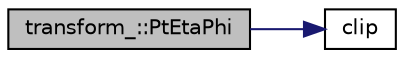 digraph "transform_::PtEtaPhi"
{
 // INTERACTIVE_SVG=YES
 // LATEX_PDF_SIZE
  edge [fontname="Helvetica",fontsize="10",labelfontname="Helvetica",labelfontsize="10"];
  node [fontname="Helvetica",fontsize="10",shape=record];
  rankdir="LR";
  Node1 [label="transform_::PtEtaPhi",height=0.2,width=0.4,color="black", fillcolor="grey75", style="filled", fontcolor="black",tooltip="Computes the transverse momentum (Pt), pseudorapidity (Eta), and azimuthal angle (Phi) from a momentu..."];
  Node1 -> Node2 [color="midnightblue",fontsize="10",style="solid",fontname="Helvetica"];
  Node2 [label="clip",height=0.2,width=0.4,color="black", fillcolor="white", style="filled",URL="$utils_8h.html#aaec9ca2d20716add3c686abd989934d0",tooltip=" "];
}
